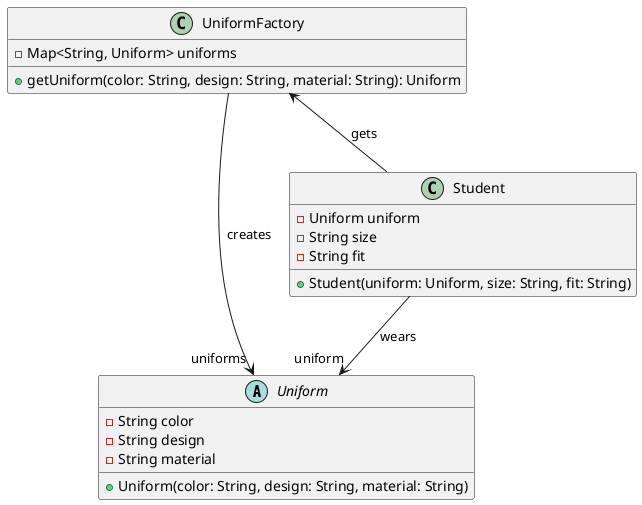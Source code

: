 @startuml

abstract class Uniform {
  + Uniform(color: String, design: String, material: String)
  - String color
  - String design
  - String material
}

class Student {
  + Student(uniform: Uniform, size: String, fit: String)
  - Uniform uniform
  - String size
  - String fit
}

class UniformFactory {
  + getUniform(color: String, design: String, material: String): Uniform
  - Map<String, Uniform> uniforms
}

Student --> "uniform" Uniform: wears
UniformFactory --> "uniforms" Uniform: creates
UniformFactory <-- Student : gets
@enduml

'School Uniforms: All students of a school wear the same dress (intrinsic data), but the size and fit of the uniform for each student (extrinsic data) can be different.